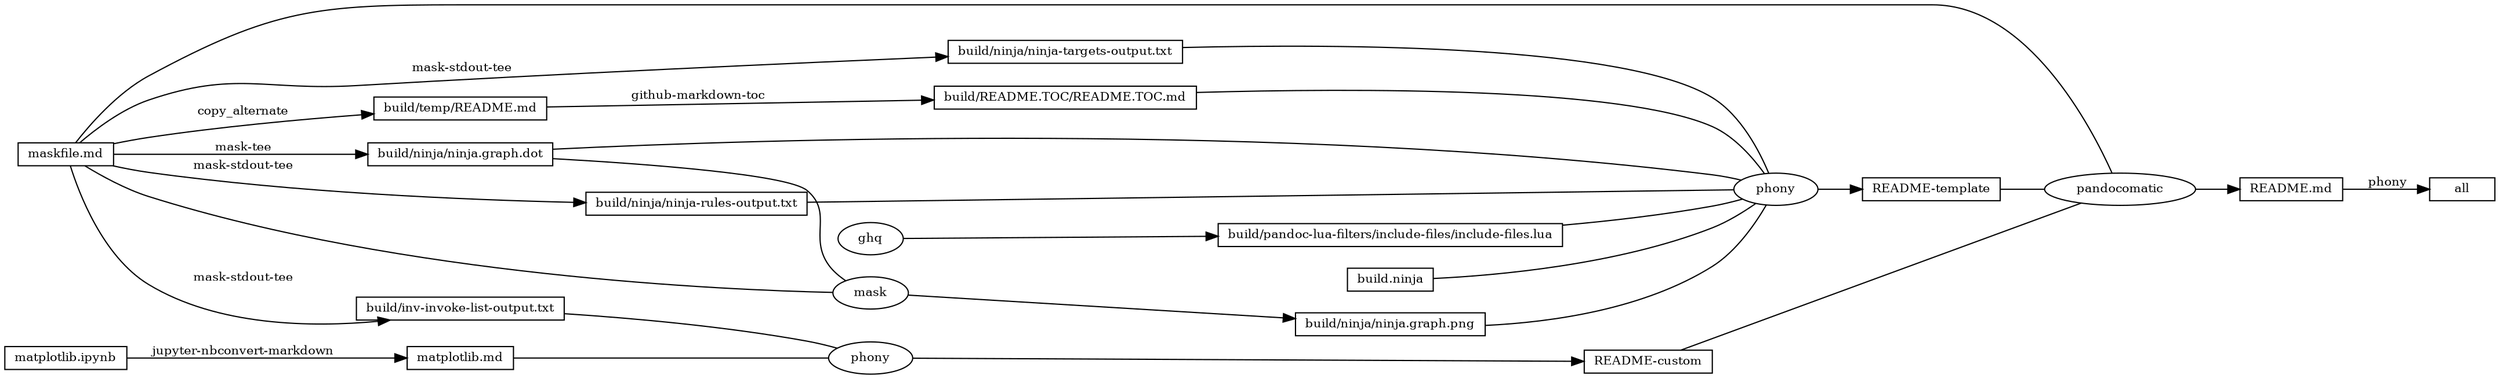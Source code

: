 digraph ninja {
rankdir="LR"
node [fontsize=10, shape=box, height=0.25]
edge [fontsize=10]
"0x7f80779066d0" [label="all"]
"0x7f8077906840" -> "0x7f80779066d0" [label=" phony"]
"0x7f8077906840" [label="README.md"]
"0x7f8077a04790" [label="pandocomatic", shape=ellipse]
"0x7f8077a04790" -> "0x7f8077906840"
"0x7f8077906dd0" -> "0x7f8077a04790" [arrowhead=none]
"0x7f8077907620" -> "0x7f8077a04790" [arrowhead=none]
"0x7f8077a04690" -> "0x7f8077a04790" [arrowhead=none]
"0x7f8077906dd0" [label="maskfile.md"]
"0x7f8077907620" [label="README-template"]
"0x7f8077907870" [label="phony", shape=ellipse]
"0x7f8077907870" -> "0x7f8077907620"
"0x7f8077906b50" -> "0x7f8077907870" [arrowhead=none]
"0x7f8077907b90" -> "0x7f8077907870" [arrowhead=none]
"0x7f8077906d10" -> "0x7f8077907870" [arrowhead=none]
"0x7f8077906f90" -> "0x7f8077907870" [arrowhead=none]
"0x7f80779071f0" -> "0x7f8077907870" [arrowhead=none]
"0x7f8077907430" -> "0x7f8077907870" [arrowhead=none]
"0x7f8077907720" -> "0x7f8077907870" [arrowhead=none]
"0x7f8077906b50" [label="build/pandoc-lua-filters/include-files/include-files.lua"]
"0x7f8077906ae0" [label="ghq", shape=ellipse]
"0x7f8077906ae0" -> "0x7f8077906b50"
"0x7f8077907b90" [label="build.ninja"]
"0x7f8077906d10" [label="build/ninja/ninja-rules-output.txt"]
"0x7f8077906dd0" -> "0x7f8077906d10" [label=" mask-stdout-tee"]
"0x7f8077906f90" [label="build/ninja/ninja-targets-output.txt"]
"0x7f8077906dd0" -> "0x7f8077906f90" [label=" mask-stdout-tee"]
"0x7f80779071f0" [label="build/ninja/ninja.graph.dot"]
"0x7f8077906dd0" -> "0x7f80779071f0" [label=" mask-tee"]
"0x7f8077907430" [label="build/ninja/ninja.graph.png"]
"0x7f80779073c0" [label="mask", shape=ellipse]
"0x7f80779073c0" -> "0x7f8077907430"
"0x7f8077906dd0" -> "0x7f80779073c0" [arrowhead=none]
"0x7f80779071f0" -> "0x7f80779073c0" [arrowhead=none]
"0x7f8077907720" [label="build/README.TOC/README.TOC.md"]
"0x7f8077907580" -> "0x7f8077907720" [label=" github-markdown-toc"]
"0x7f8077907580" [label="build/temp/README.md"]
"0x7f8077906dd0" -> "0x7f8077907580" [label=" copy_alternate"]
"0x7f8077a04690" [label="README-custom"]
"0x7f8077a04620" [label="phony", shape=ellipse]
"0x7f8077a04620" -> "0x7f8077a04690"
"0x7f8077a04230" -> "0x7f8077a04620" [arrowhead=none]
"0x7f8077a044b0" -> "0x7f8077a04620" [arrowhead=none]
"0x7f8077a04230" [label="matplotlib.md"]
"0x7f8077a042d0" -> "0x7f8077a04230" [label=" jupyter-nbconvert-markdown"]
"0x7f8077a042d0" [label="matplotlib.ipynb"]
"0x7f8077a044b0" [label="build/inv-invoke-list-output.txt"]
"0x7f8077906dd0" -> "0x7f8077a044b0" [label=" mask-stdout-tee"]
}

